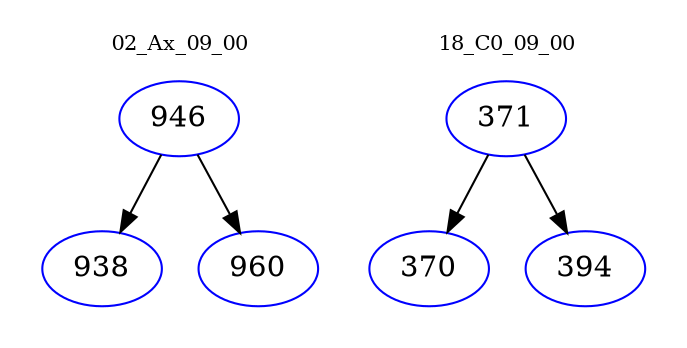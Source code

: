 digraph{
subgraph cluster_0 {
color = white
label = "02_Ax_09_00";
fontsize=10;
T0_946 [label="946", color="blue"]
T0_946 -> T0_938 [color="black"]
T0_938 [label="938", color="blue"]
T0_946 -> T0_960 [color="black"]
T0_960 [label="960", color="blue"]
}
subgraph cluster_1 {
color = white
label = "18_C0_09_00";
fontsize=10;
T1_371 [label="371", color="blue"]
T1_371 -> T1_370 [color="black"]
T1_370 [label="370", color="blue"]
T1_371 -> T1_394 [color="black"]
T1_394 [label="394", color="blue"]
}
}
